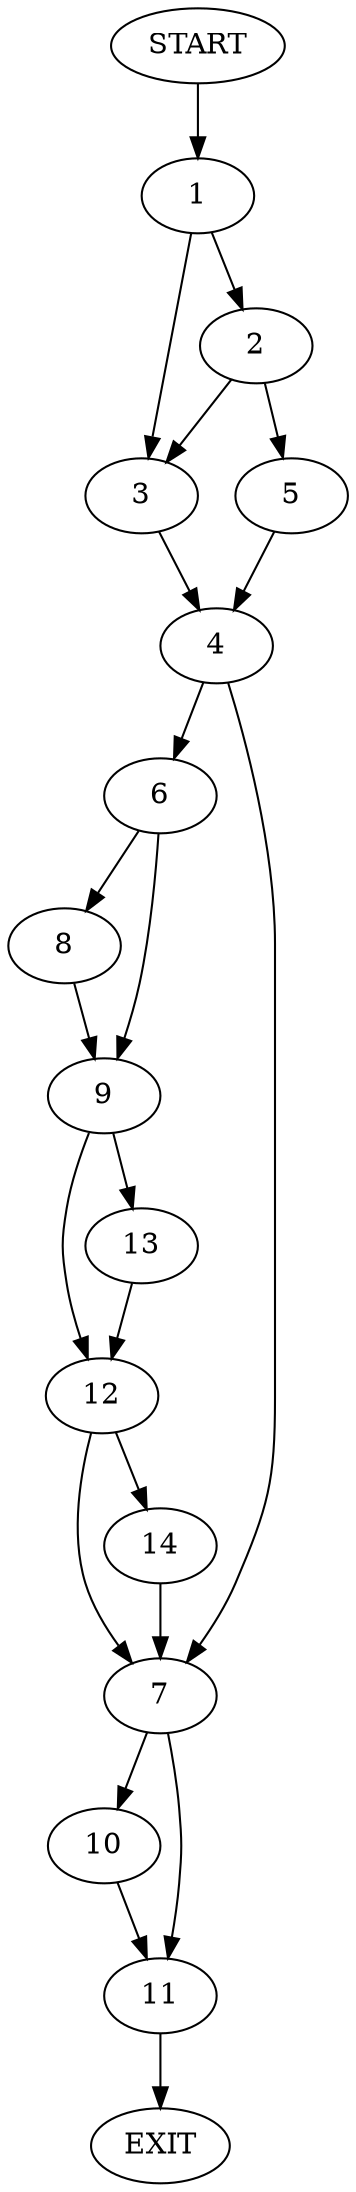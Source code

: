 digraph {
0 [label="START"]
15 [label="EXIT"]
0 -> 1
1 -> 2
1 -> 3
3 -> 4
2 -> 5
2 -> 3
5 -> 4
4 -> 6
4 -> 7
6 -> 8
6 -> 9
7 -> 10
7 -> 11
8 -> 9
9 -> 12
9 -> 13
12 -> 14
12 -> 7
13 -> 12
14 -> 7
10 -> 11
11 -> 15
}
